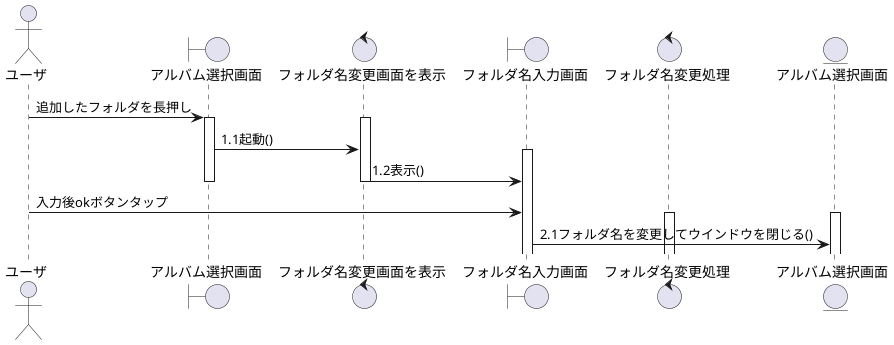 @startuml フォルダ名変更
actor ユーザ as u
boundary アルバム選択画面 as a
control フォルダ名変更画面を表示 as b
boundary フォルダ名入力画面 as c
control フォルダ名変更処理 as d
entity アルバム選択画面 as e 


u -> a:追加したフォルダを長押し
activate a
activate b
a -> b:1.1起動()
activate c
b -> c:1.2表示()
deactivate a
deactivate b
u -> c:入力後okボタンタップ
activate d
activate e
c -> e:2.1フォルダ名を変更してウインドウを閉じる()

@enduml